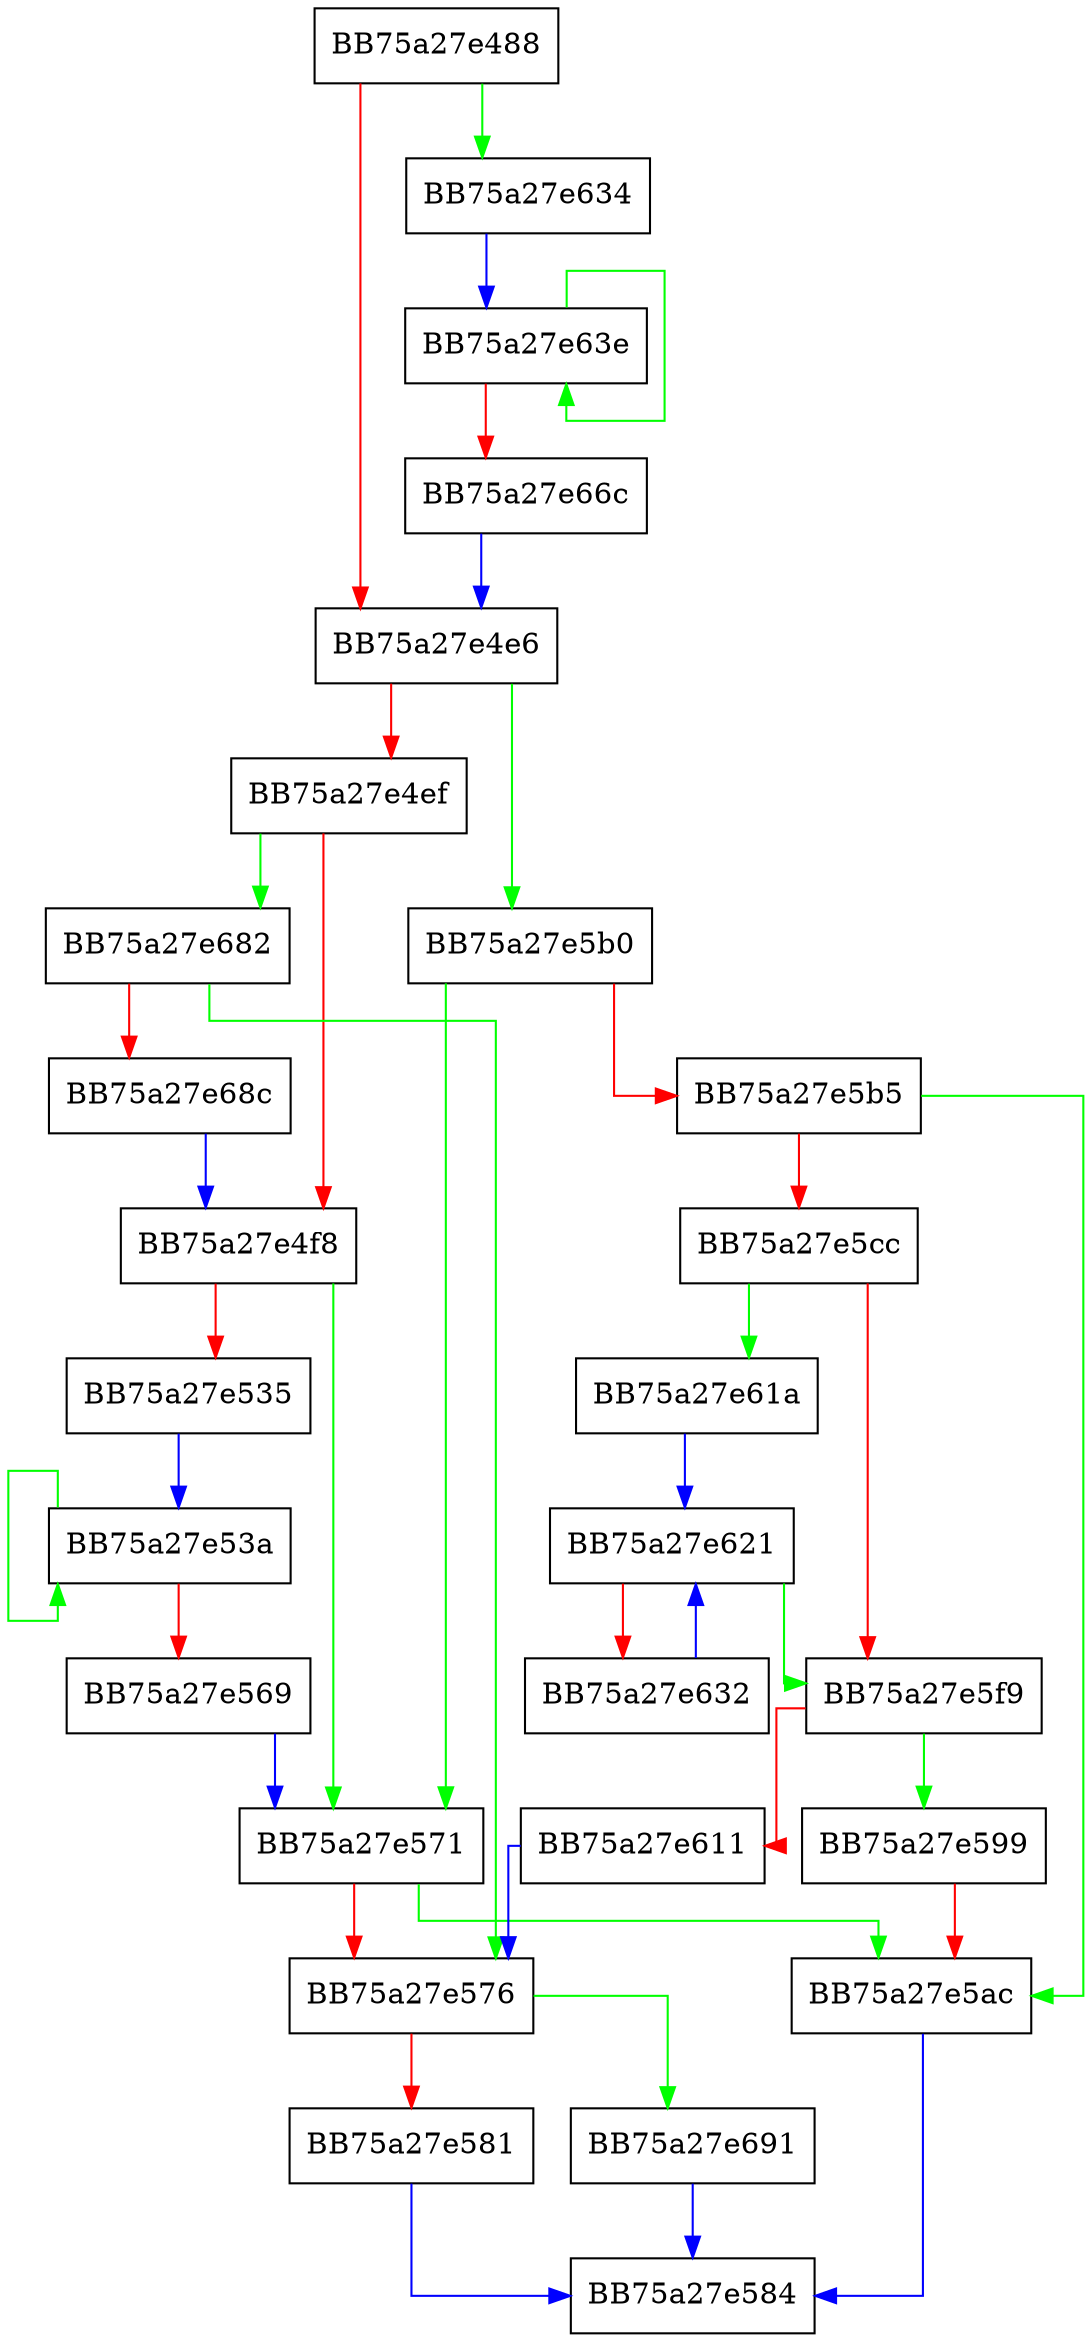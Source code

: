 digraph sqlite3FindFunction {
  node [shape="box"];
  graph [splines=ortho];
  BB75a27e488 -> BB75a27e634 [color="green"];
  BB75a27e488 -> BB75a27e4e6 [color="red"];
  BB75a27e4e6 -> BB75a27e5b0 [color="green"];
  BB75a27e4e6 -> BB75a27e4ef [color="red"];
  BB75a27e4ef -> BB75a27e682 [color="green"];
  BB75a27e4ef -> BB75a27e4f8 [color="red"];
  BB75a27e4f8 -> BB75a27e571 [color="green"];
  BB75a27e4f8 -> BB75a27e535 [color="red"];
  BB75a27e535 -> BB75a27e53a [color="blue"];
  BB75a27e53a -> BB75a27e53a [color="green"];
  BB75a27e53a -> BB75a27e569 [color="red"];
  BB75a27e569 -> BB75a27e571 [color="blue"];
  BB75a27e571 -> BB75a27e5ac [color="green"];
  BB75a27e571 -> BB75a27e576 [color="red"];
  BB75a27e576 -> BB75a27e691 [color="green"];
  BB75a27e576 -> BB75a27e581 [color="red"];
  BB75a27e581 -> BB75a27e584 [color="blue"];
  BB75a27e599 -> BB75a27e5ac [color="red"];
  BB75a27e5ac -> BB75a27e584 [color="blue"];
  BB75a27e5b0 -> BB75a27e571 [color="green"];
  BB75a27e5b0 -> BB75a27e5b5 [color="red"];
  BB75a27e5b5 -> BB75a27e5ac [color="green"];
  BB75a27e5b5 -> BB75a27e5cc [color="red"];
  BB75a27e5cc -> BB75a27e61a [color="green"];
  BB75a27e5cc -> BB75a27e5f9 [color="red"];
  BB75a27e5f9 -> BB75a27e599 [color="green"];
  BB75a27e5f9 -> BB75a27e611 [color="red"];
  BB75a27e611 -> BB75a27e576 [color="blue"];
  BB75a27e61a -> BB75a27e621 [color="blue"];
  BB75a27e621 -> BB75a27e5f9 [color="green"];
  BB75a27e621 -> BB75a27e632 [color="red"];
  BB75a27e632 -> BB75a27e621 [color="blue"];
  BB75a27e634 -> BB75a27e63e [color="blue"];
  BB75a27e63e -> BB75a27e63e [color="green"];
  BB75a27e63e -> BB75a27e66c [color="red"];
  BB75a27e66c -> BB75a27e4e6 [color="blue"];
  BB75a27e682 -> BB75a27e576 [color="green"];
  BB75a27e682 -> BB75a27e68c [color="red"];
  BB75a27e68c -> BB75a27e4f8 [color="blue"];
  BB75a27e691 -> BB75a27e584 [color="blue"];
}